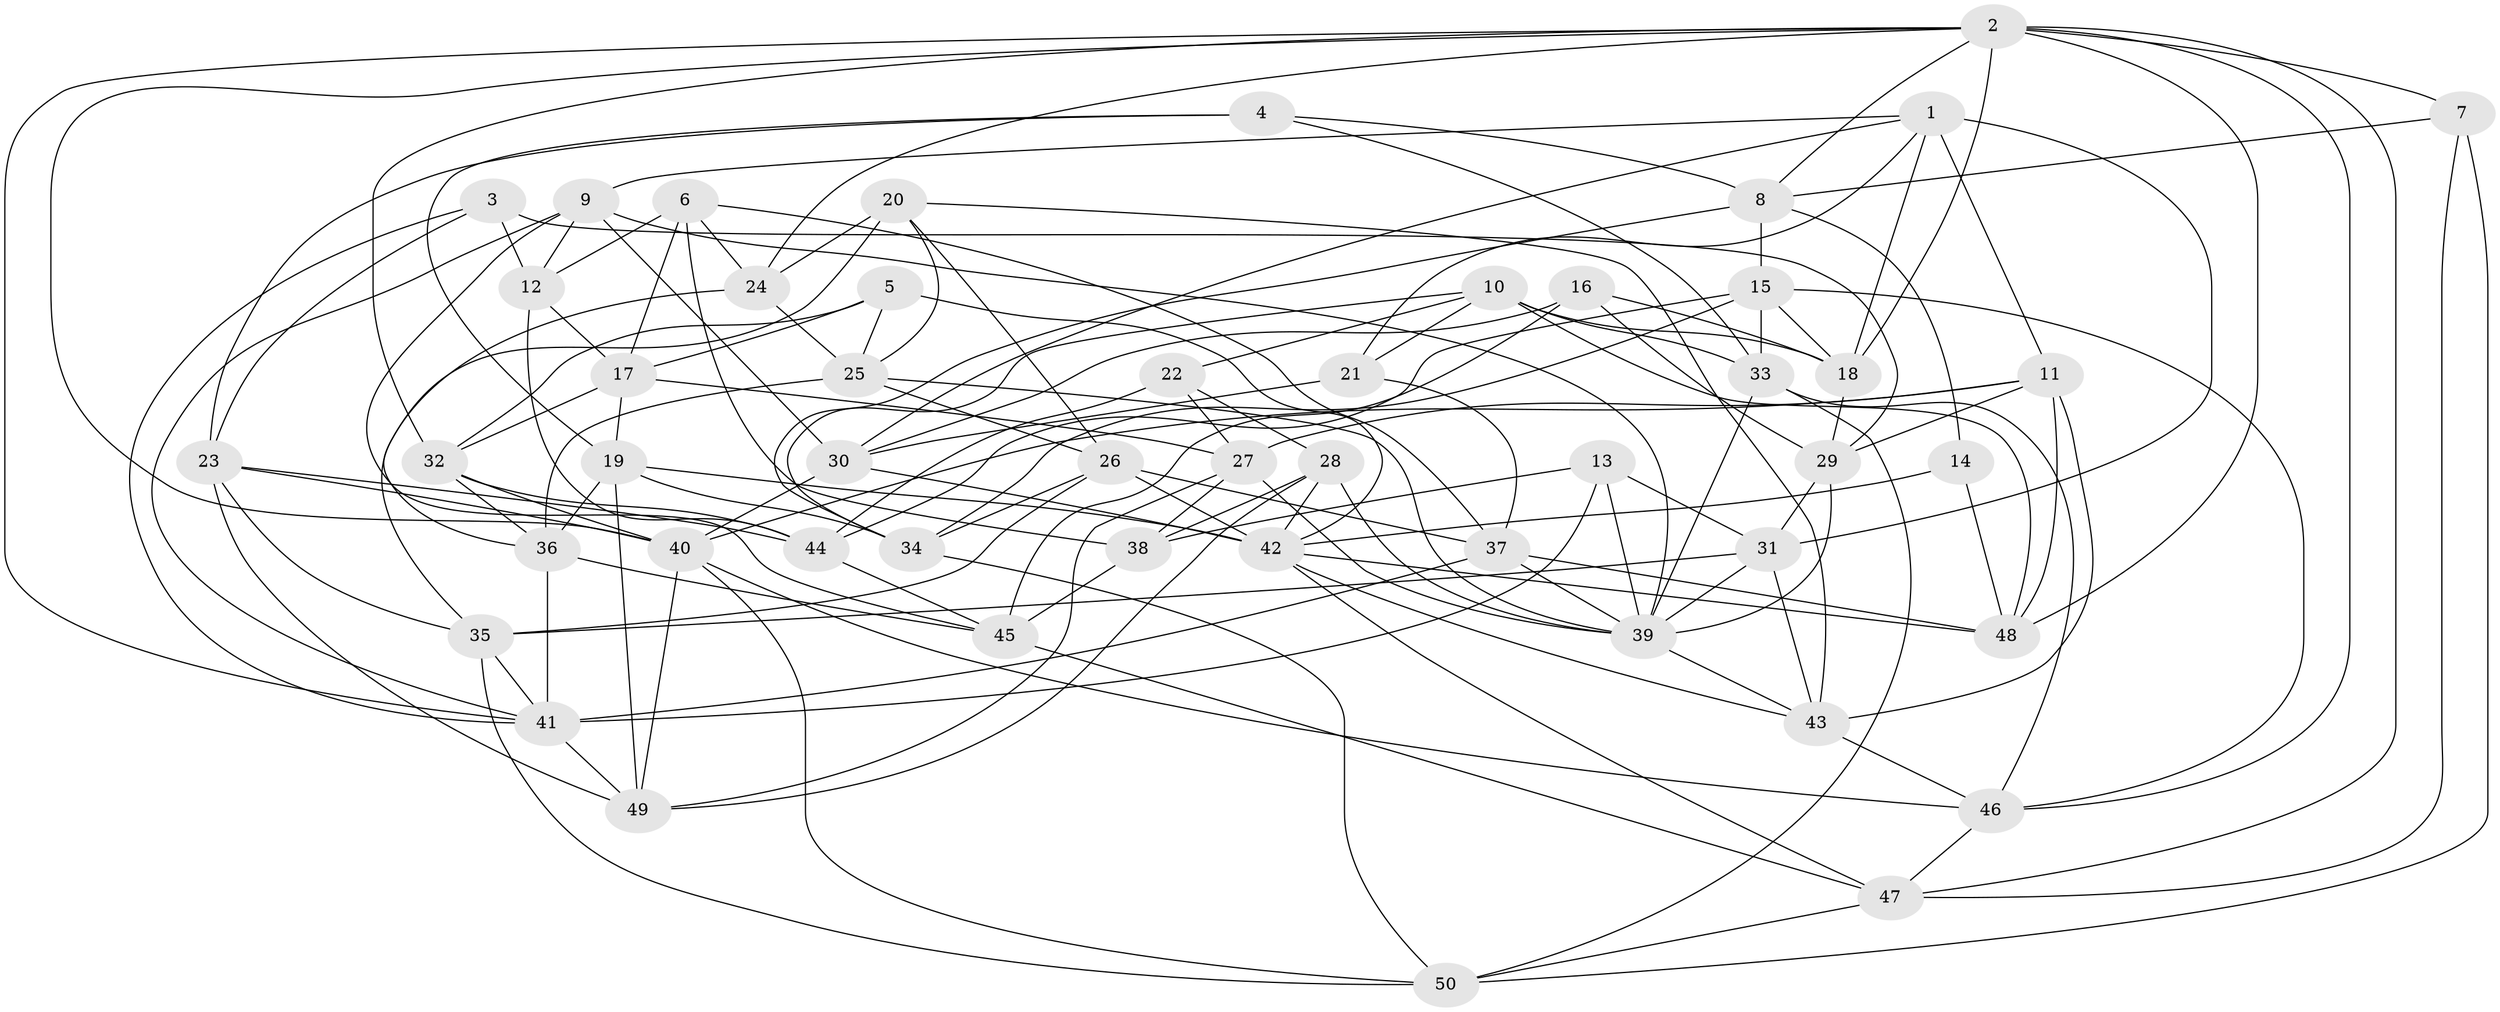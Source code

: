 // original degree distribution, {4: 1.0}
// Generated by graph-tools (version 1.1) at 2025/26/03/09/25 03:26:57]
// undirected, 50 vertices, 145 edges
graph export_dot {
graph [start="1"]
  node [color=gray90,style=filled];
  1;
  2;
  3;
  4;
  5;
  6;
  7;
  8;
  9;
  10;
  11;
  12;
  13;
  14;
  15;
  16;
  17;
  18;
  19;
  20;
  21;
  22;
  23;
  24;
  25;
  26;
  27;
  28;
  29;
  30;
  31;
  32;
  33;
  34;
  35;
  36;
  37;
  38;
  39;
  40;
  41;
  42;
  43;
  44;
  45;
  46;
  47;
  48;
  49;
  50;
  1 -- 9 [weight=1.0];
  1 -- 11 [weight=1.0];
  1 -- 18 [weight=1.0];
  1 -- 21 [weight=1.0];
  1 -- 30 [weight=1.0];
  1 -- 31 [weight=1.0];
  2 -- 7 [weight=1.0];
  2 -- 8 [weight=1.0];
  2 -- 18 [weight=1.0];
  2 -- 24 [weight=1.0];
  2 -- 32 [weight=1.0];
  2 -- 40 [weight=1.0];
  2 -- 41 [weight=1.0];
  2 -- 46 [weight=1.0];
  2 -- 47 [weight=1.0];
  2 -- 48 [weight=1.0];
  3 -- 12 [weight=1.0];
  3 -- 23 [weight=1.0];
  3 -- 29 [weight=1.0];
  3 -- 41 [weight=1.0];
  4 -- 8 [weight=1.0];
  4 -- 19 [weight=1.0];
  4 -- 23 [weight=1.0];
  4 -- 33 [weight=1.0];
  5 -- 17 [weight=1.0];
  5 -- 25 [weight=1.0];
  5 -- 32 [weight=1.0];
  5 -- 42 [weight=1.0];
  6 -- 12 [weight=2.0];
  6 -- 17 [weight=1.0];
  6 -- 24 [weight=1.0];
  6 -- 37 [weight=1.0];
  6 -- 38 [weight=1.0];
  7 -- 8 [weight=1.0];
  7 -- 47 [weight=1.0];
  7 -- 50 [weight=1.0];
  8 -- 14 [weight=1.0];
  8 -- 15 [weight=1.0];
  8 -- 34 [weight=1.0];
  9 -- 12 [weight=1.0];
  9 -- 30 [weight=1.0];
  9 -- 39 [weight=1.0];
  9 -- 41 [weight=1.0];
  9 -- 45 [weight=1.0];
  10 -- 18 [weight=1.0];
  10 -- 21 [weight=1.0];
  10 -- 22 [weight=1.0];
  10 -- 33 [weight=1.0];
  10 -- 34 [weight=1.0];
  10 -- 48 [weight=1.0];
  11 -- 27 [weight=1.0];
  11 -- 29 [weight=1.0];
  11 -- 40 [weight=1.0];
  11 -- 43 [weight=1.0];
  11 -- 48 [weight=1.0];
  12 -- 17 [weight=1.0];
  12 -- 44 [weight=1.0];
  13 -- 31 [weight=1.0];
  13 -- 38 [weight=1.0];
  13 -- 39 [weight=1.0];
  13 -- 41 [weight=1.0];
  14 -- 42 [weight=2.0];
  14 -- 48 [weight=1.0];
  15 -- 18 [weight=1.0];
  15 -- 33 [weight=1.0];
  15 -- 34 [weight=1.0];
  15 -- 44 [weight=1.0];
  15 -- 46 [weight=1.0];
  16 -- 18 [weight=1.0];
  16 -- 29 [weight=1.0];
  16 -- 30 [weight=1.0];
  16 -- 45 [weight=1.0];
  17 -- 19 [weight=1.0];
  17 -- 27 [weight=1.0];
  17 -- 32 [weight=1.0];
  18 -- 29 [weight=1.0];
  19 -- 34 [weight=1.0];
  19 -- 36 [weight=1.0];
  19 -- 42 [weight=1.0];
  19 -- 49 [weight=1.0];
  20 -- 24 [weight=2.0];
  20 -- 25 [weight=1.0];
  20 -- 26 [weight=1.0];
  20 -- 35 [weight=1.0];
  20 -- 43 [weight=1.0];
  21 -- 30 [weight=1.0];
  21 -- 37 [weight=1.0];
  22 -- 27 [weight=1.0];
  22 -- 28 [weight=1.0];
  22 -- 44 [weight=1.0];
  23 -- 35 [weight=1.0];
  23 -- 40 [weight=1.0];
  23 -- 44 [weight=1.0];
  23 -- 49 [weight=1.0];
  24 -- 25 [weight=1.0];
  24 -- 36 [weight=1.0];
  25 -- 26 [weight=1.0];
  25 -- 36 [weight=1.0];
  25 -- 39 [weight=1.0];
  26 -- 34 [weight=1.0];
  26 -- 35 [weight=1.0];
  26 -- 37 [weight=1.0];
  26 -- 42 [weight=1.0];
  27 -- 38 [weight=1.0];
  27 -- 39 [weight=1.0];
  27 -- 49 [weight=1.0];
  28 -- 38 [weight=2.0];
  28 -- 39 [weight=1.0];
  28 -- 42 [weight=1.0];
  28 -- 49 [weight=1.0];
  29 -- 31 [weight=1.0];
  29 -- 39 [weight=1.0];
  30 -- 40 [weight=1.0];
  30 -- 42 [weight=1.0];
  31 -- 35 [weight=1.0];
  31 -- 39 [weight=1.0];
  31 -- 43 [weight=1.0];
  32 -- 36 [weight=1.0];
  32 -- 40 [weight=1.0];
  32 -- 44 [weight=1.0];
  33 -- 39 [weight=1.0];
  33 -- 46 [weight=1.0];
  33 -- 50 [weight=1.0];
  34 -- 50 [weight=1.0];
  35 -- 41 [weight=1.0];
  35 -- 50 [weight=1.0];
  36 -- 41 [weight=1.0];
  36 -- 45 [weight=1.0];
  37 -- 39 [weight=1.0];
  37 -- 41 [weight=1.0];
  37 -- 48 [weight=1.0];
  38 -- 45 [weight=1.0];
  39 -- 43 [weight=1.0];
  40 -- 46 [weight=1.0];
  40 -- 49 [weight=1.0];
  40 -- 50 [weight=1.0];
  41 -- 49 [weight=1.0];
  42 -- 43 [weight=1.0];
  42 -- 47 [weight=1.0];
  42 -- 48 [weight=1.0];
  43 -- 46 [weight=1.0];
  44 -- 45 [weight=1.0];
  45 -- 47 [weight=1.0];
  46 -- 47 [weight=1.0];
  47 -- 50 [weight=1.0];
}
